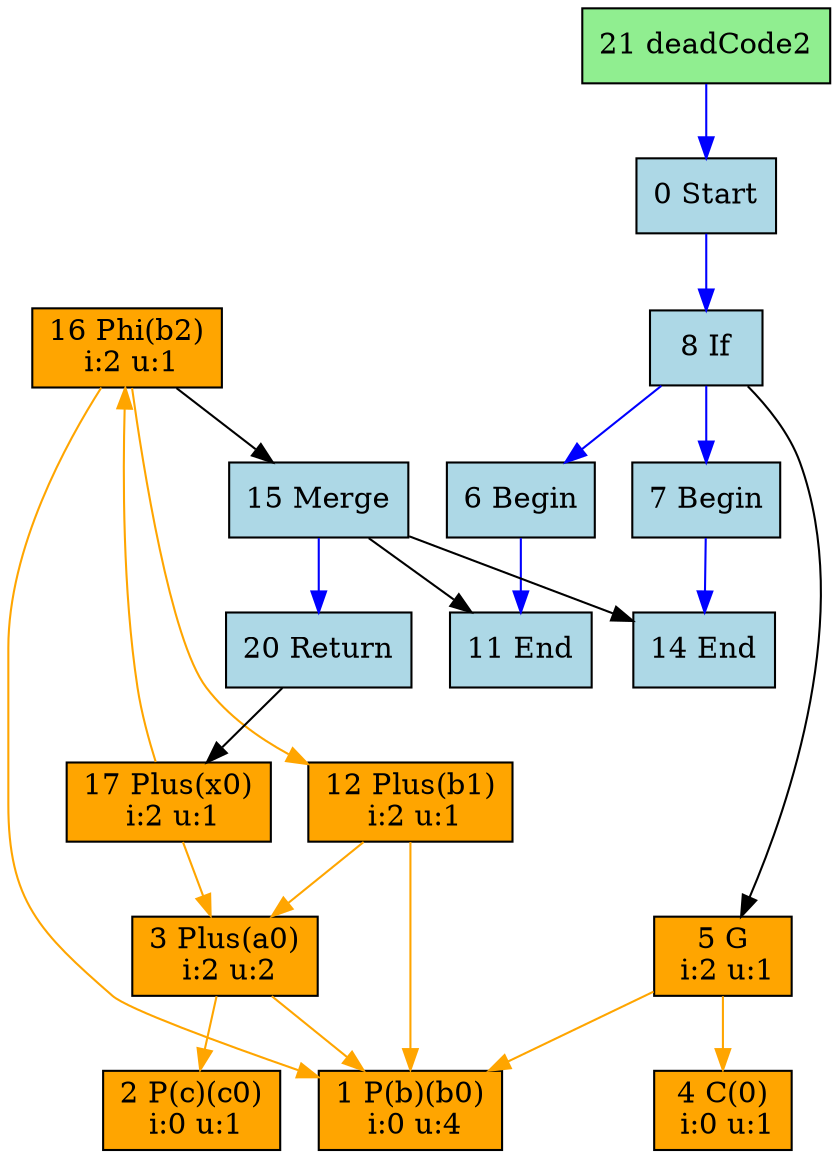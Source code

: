 digraph{
	node0 [ shape="box", style="filled", color="black", label="0 Start
", fillcolor="lightblue"]
	node1 [ shape="box", style="filled", color="black", label="1 P(b)(b0)
 i:0 u:4", fillcolor="orange"]
	node2 [ shape="box", style="filled", color="black", label="2 P(c)(c0)
 i:0 u:1", fillcolor="orange"]
	node3 [ shape="box", style="filled", color="black", label="3 Plus(a0)
 i:2 u:2", fillcolor="orange"]
	node4 [ shape="box", style="filled", color="black", label="4 C(0)
 i:0 u:1", fillcolor="orange"]
	node5 [ shape="box", style="filled", color="black", label="5 G
 i:2 u:1", fillcolor="orange"]
	node6 [ shape="box", style="filled", color="black", label="6 Begin
", fillcolor="lightblue"]
	node7 [ shape="box", style="filled", color="black", label="7 Begin
", fillcolor="lightblue"]
	node8 [ shape="box", style="filled", color="black", label="8 If
", fillcolor="lightblue"]
	node11 [ shape="box", style="filled", color="black", label="11 End
", fillcolor="lightblue"]
	node12 [ shape="box", style="filled", color="black", label="12 Plus(b1)
 i:2 u:1", fillcolor="orange"]
	node14 [ shape="box", style="filled", color="black", label="14 End
", fillcolor="lightblue"]
	node15 [ shape="box", style="filled", color="black", label="15 Merge
", fillcolor="lightblue"]
	node16 [ shape="box", style="filled", color="black", label="16 Phi(b2)
 i:2 u:1", fillcolor="orange"]
	node17 [ shape="box", style="filled", color="black", label="17 Plus(x0)
 i:2 u:1", fillcolor="orange"]
	node20 [ shape="box", style="filled", color="black", label="20 Return
", fillcolor="lightblue"]
	node21 [ shape="box", style="filled", color="black", label="21 deadCode2
", fillcolor="lightgreen"]

	node0 -> node8 [color="blue"]
	node3 -> node1 [color="orange"]
	node3 -> node2 [color="orange"]
	node5 -> node1 [color="orange"]
	node5 -> node4 [color="orange"]
	node6 -> node11 [color="blue"]
	node7 -> node14 [color="blue"]
	node8 -> node5
	node8 -> node6 [color="blue"]
	node8 -> node7 [color="blue"]
	node12 -> node3 [color="orange"]
	node12 -> node1 [color="orange"]
	node15 -> node20 [color="blue"]
	node15 -> node11
	node15 -> node14
	node16 -> node1 [color="orange"]
	node16 -> node12 [color="orange"]
	node16 -> node15
	node17 -> node3 [color="orange"]
	node17 -> node16 [color="orange"]
	node20 -> node17
	node21 -> node0 [color="blue"]
}
